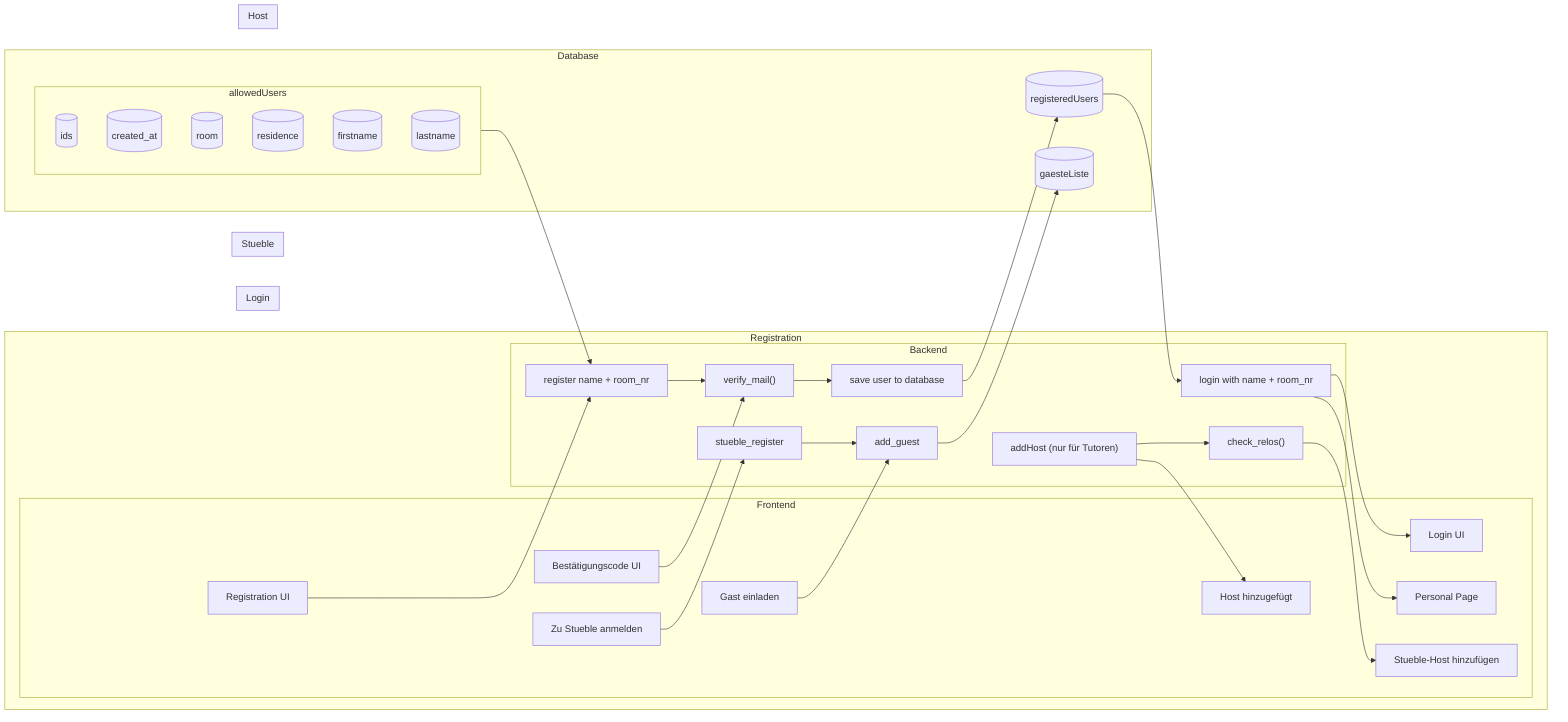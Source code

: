 flowchart LR
    %% Database
    subgraph DB[Database]
        subgraph allowedUsers
            ids[(ids)]
            created_at[(created_at)]
            room[(room)]
            residence[(residence)]
            firstname[(firstname)]
            lastname[(lastname)]
        end
        registeredUsers[(registeredUsers)]
        gaesteListe[(gaesteListe)]
    end

    %% Registration
    subgraph Registration
        subgraph Backend
            reg["register name + room_nr"]
            verify["verify_mail()"]
            regsave["save user to database"]
        end

        subgraph Frontend
            regUI["Registration UI"]
            codeUI["Bestätigungscode UI"]
        end
    end

    %% Login
    subgraph Login
        subgraph Backend
            login["login with name + room_nr"]
        end

        subgraph Frontend
            loginUI["Login UI"]
            personalUI["Personal Page"]
        end
    end

    %% Stueble Anmeldung
    subgraph Stueble
        subgraph Backend
            stubReg["stueble_register"]
            addGuest["add_guest"]
        end

        subgraph Frontend
            stubUI["Zu Stueble anmelden"]
            inviteUI["Gast einladen"]
        end
    end

    %% Host hinzufügen
    subgraph Host
        subgraph Backend
            addHost["addHost (nur für Tutoren)"]
            checkPerms["check_relos()"]
        end

        subgraph Frontend
            addHostUI["Stueble-Host hinzufügen"]
            hostAddedUI["Host hinzugefügt"]
        end
    end

    %% Connections
    allowedUsers --> reg
    reg --> verify --> regsave
    regUI --> reg
    codeUI --> verify
    regsave --> registeredUsers

    registeredUsers --> login
    login --> loginUI
    login --> personalUI

    stubReg --> addGuest --> gaesteListe
    stubUI --> stubReg
    inviteUI --> addGuest

    addHost --> checkPerms
    addHost --> hostAddedUI
    checkPerms --> addHostUI